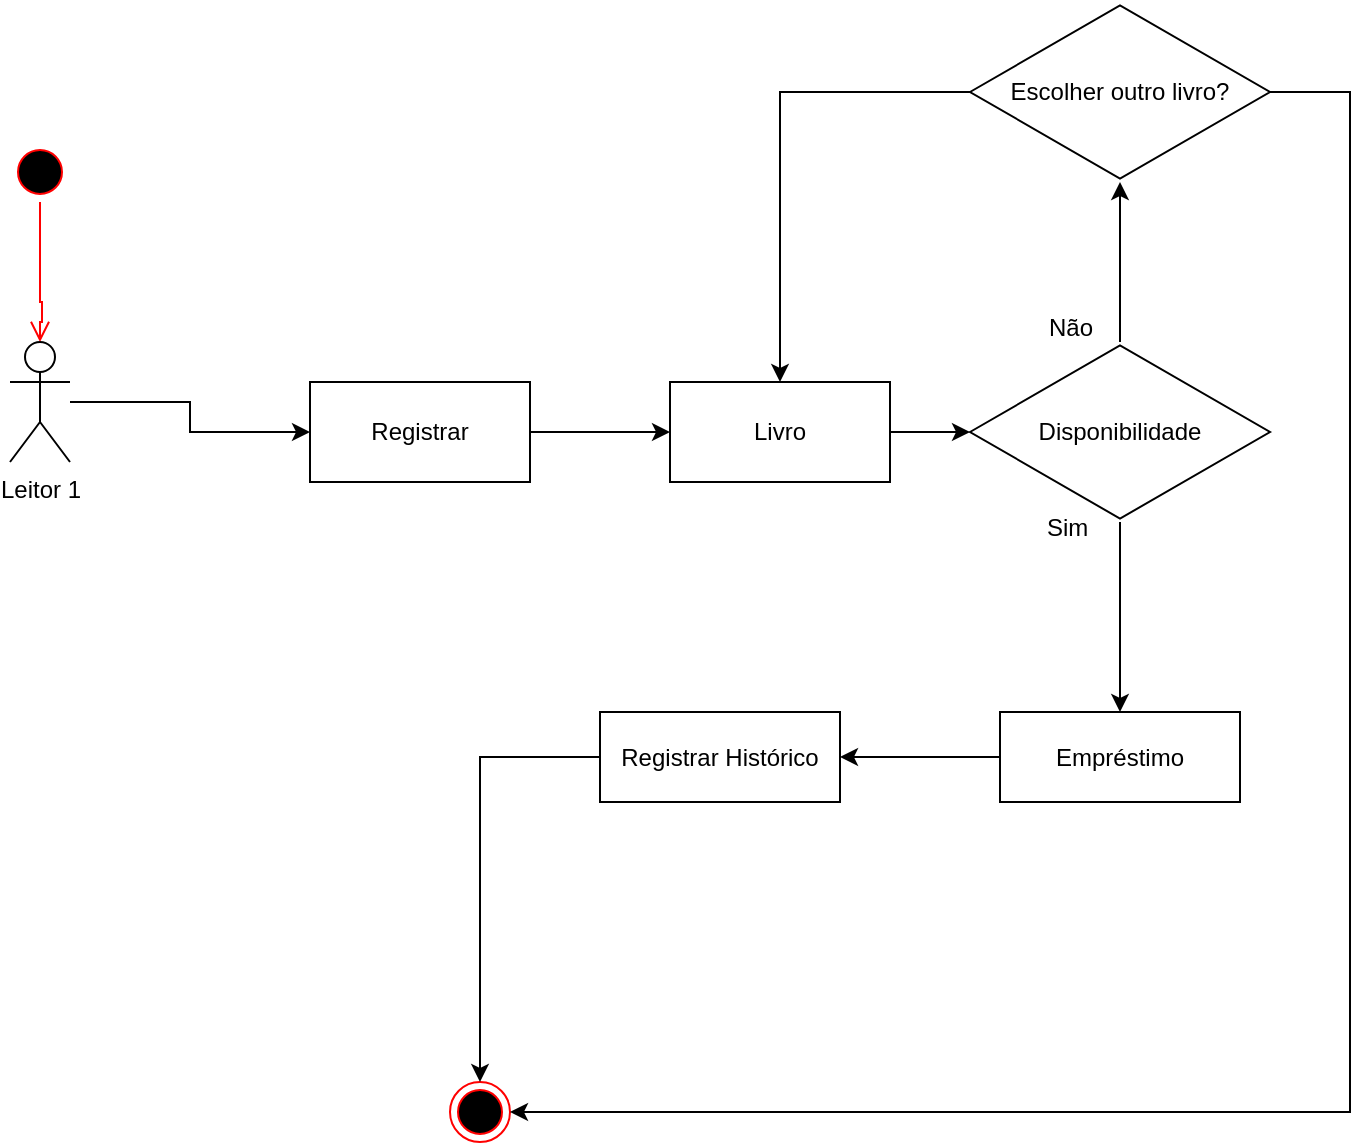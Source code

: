<mxfile version="21.7.4" type="device">
  <diagram name="Página-1" id="RaPB_AurbOYFqP_cAzEh">
    <mxGraphModel dx="1257" dy="671" grid="1" gridSize="10" guides="1" tooltips="1" connect="1" arrows="1" fold="1" page="1" pageScale="1" pageWidth="827" pageHeight="1169" math="0" shadow="0">
      <root>
        <mxCell id="0" />
        <mxCell id="1" parent="0" />
        <mxCell id="djS_rhRK-3LacVfo9kvr-1" value="" style="ellipse;html=1;shape=endState;fillColor=#000000;strokeColor=#ff0000;" vertex="1" parent="1">
          <mxGeometry x="360" y="560" width="30" height="30" as="geometry" />
        </mxCell>
        <mxCell id="djS_rhRK-3LacVfo9kvr-2" value="" style="ellipse;html=1;shape=startState;fillColor=#000000;strokeColor=#ff0000;" vertex="1" parent="1">
          <mxGeometry x="140" y="90" width="30" height="30" as="geometry" />
        </mxCell>
        <mxCell id="djS_rhRK-3LacVfo9kvr-3" value="" style="edgeStyle=orthogonalEdgeStyle;html=1;verticalAlign=bottom;endArrow=open;endSize=8;strokeColor=#ff0000;rounded=0;entryX=0.5;entryY=0;entryDx=0;entryDy=0;entryPerimeter=0;" edge="1" source="djS_rhRK-3LacVfo9kvr-2" parent="1" target="djS_rhRK-3LacVfo9kvr-4">
          <mxGeometry relative="1" as="geometry">
            <mxPoint x="140" y="180" as="targetPoint" />
            <Array as="points">
              <mxPoint x="155" y="170" />
              <mxPoint x="156" y="170" />
              <mxPoint x="156" y="180" />
              <mxPoint x="155" y="180" />
            </Array>
          </mxGeometry>
        </mxCell>
        <mxCell id="djS_rhRK-3LacVfo9kvr-6" style="edgeStyle=orthogonalEdgeStyle;rounded=0;orthogonalLoop=1;jettySize=auto;html=1;entryX=0;entryY=0.5;entryDx=0;entryDy=0;" edge="1" parent="1" source="djS_rhRK-3LacVfo9kvr-4" target="djS_rhRK-3LacVfo9kvr-11">
          <mxGeometry relative="1" as="geometry">
            <mxPoint x="277.05" y="235" as="targetPoint" />
          </mxGeometry>
        </mxCell>
        <mxCell id="djS_rhRK-3LacVfo9kvr-4" value="Leitor 1&lt;br&gt;" style="shape=umlActor;verticalLabelPosition=bottom;verticalAlign=top;html=1;" vertex="1" parent="1">
          <mxGeometry x="140" y="190" width="30" height="60" as="geometry" />
        </mxCell>
        <mxCell id="djS_rhRK-3LacVfo9kvr-15" value="" style="edgeStyle=orthogonalEdgeStyle;rounded=0;orthogonalLoop=1;jettySize=auto;html=1;" edge="1" parent="1" source="djS_rhRK-3LacVfo9kvr-9" target="djS_rhRK-3LacVfo9kvr-14">
          <mxGeometry relative="1" as="geometry" />
        </mxCell>
        <mxCell id="djS_rhRK-3LacVfo9kvr-19" value="" style="edgeStyle=orthogonalEdgeStyle;rounded=0;orthogonalLoop=1;jettySize=auto;html=1;" edge="1" parent="1" source="djS_rhRK-3LacVfo9kvr-9" target="djS_rhRK-3LacVfo9kvr-18">
          <mxGeometry relative="1" as="geometry" />
        </mxCell>
        <mxCell id="djS_rhRK-3LacVfo9kvr-9" value="Disponibilidade" style="html=1;whiteSpace=wrap;aspect=fixed;shape=isoRectangle;" vertex="1" parent="1">
          <mxGeometry x="620" y="190" width="150" height="90" as="geometry" />
        </mxCell>
        <mxCell id="djS_rhRK-3LacVfo9kvr-13" style="edgeStyle=orthogonalEdgeStyle;rounded=0;orthogonalLoop=1;jettySize=auto;html=1;exitX=1;exitY=0.5;exitDx=0;exitDy=0;" edge="1" parent="1" source="djS_rhRK-3LacVfo9kvr-10" target="djS_rhRK-3LacVfo9kvr-9">
          <mxGeometry relative="1" as="geometry" />
        </mxCell>
        <mxCell id="djS_rhRK-3LacVfo9kvr-10" value="Livro" style="html=1;whiteSpace=wrap;" vertex="1" parent="1">
          <mxGeometry x="470" y="210" width="110" height="50" as="geometry" />
        </mxCell>
        <mxCell id="djS_rhRK-3LacVfo9kvr-12" style="edgeStyle=orthogonalEdgeStyle;rounded=0;orthogonalLoop=1;jettySize=auto;html=1;entryX=0;entryY=0.5;entryDx=0;entryDy=0;" edge="1" parent="1" source="djS_rhRK-3LacVfo9kvr-11" target="djS_rhRK-3LacVfo9kvr-10">
          <mxGeometry relative="1" as="geometry" />
        </mxCell>
        <mxCell id="djS_rhRK-3LacVfo9kvr-11" value="Registrar" style="html=1;whiteSpace=wrap;" vertex="1" parent="1">
          <mxGeometry x="290" y="210" width="110" height="50" as="geometry" />
        </mxCell>
        <mxCell id="djS_rhRK-3LacVfo9kvr-24" value="" style="edgeStyle=orthogonalEdgeStyle;rounded=0;orthogonalLoop=1;jettySize=auto;html=1;" edge="1" parent="1" source="djS_rhRK-3LacVfo9kvr-14" target="djS_rhRK-3LacVfo9kvr-23">
          <mxGeometry relative="1" as="geometry" />
        </mxCell>
        <mxCell id="djS_rhRK-3LacVfo9kvr-14" value="Empréstimo" style="whiteSpace=wrap;html=1;" vertex="1" parent="1">
          <mxGeometry x="635" y="375" width="120" height="45" as="geometry" />
        </mxCell>
        <mxCell id="djS_rhRK-3LacVfo9kvr-21" style="edgeStyle=orthogonalEdgeStyle;rounded=0;orthogonalLoop=1;jettySize=auto;html=1;entryX=0.5;entryY=0;entryDx=0;entryDy=0;" edge="1" parent="1" source="djS_rhRK-3LacVfo9kvr-18" target="djS_rhRK-3LacVfo9kvr-10">
          <mxGeometry relative="1" as="geometry" />
        </mxCell>
        <mxCell id="djS_rhRK-3LacVfo9kvr-22" style="edgeStyle=orthogonalEdgeStyle;rounded=0;orthogonalLoop=1;jettySize=auto;html=1;entryX=1;entryY=0.5;entryDx=0;entryDy=0;" edge="1" parent="1" source="djS_rhRK-3LacVfo9kvr-18" target="djS_rhRK-3LacVfo9kvr-1">
          <mxGeometry relative="1" as="geometry">
            <Array as="points">
              <mxPoint x="810" y="65" />
              <mxPoint x="810" y="575" />
            </Array>
          </mxGeometry>
        </mxCell>
        <mxCell id="djS_rhRK-3LacVfo9kvr-18" value="Escolher outro livro?" style="html=1;whiteSpace=wrap;aspect=fixed;shape=isoRectangle;" vertex="1" parent="1">
          <mxGeometry x="620" y="20" width="150" height="90" as="geometry" />
        </mxCell>
        <mxCell id="djS_rhRK-3LacVfo9kvr-25" style="edgeStyle=orthogonalEdgeStyle;rounded=0;orthogonalLoop=1;jettySize=auto;html=1;entryX=0.5;entryY=0;entryDx=0;entryDy=0;" edge="1" parent="1" source="djS_rhRK-3LacVfo9kvr-23" target="djS_rhRK-3LacVfo9kvr-1">
          <mxGeometry relative="1" as="geometry" />
        </mxCell>
        <mxCell id="djS_rhRK-3LacVfo9kvr-23" value="Registrar Histórico" style="whiteSpace=wrap;html=1;" vertex="1" parent="1">
          <mxGeometry x="435" y="375" width="120" height="45" as="geometry" />
        </mxCell>
        <mxCell id="djS_rhRK-3LacVfo9kvr-26" value="Não" style="text;html=1;align=center;verticalAlign=middle;resizable=0;points=[];autosize=1;strokeColor=none;fillColor=none;" vertex="1" parent="1">
          <mxGeometry x="645" y="168" width="50" height="30" as="geometry" />
        </mxCell>
        <mxCell id="djS_rhRK-3LacVfo9kvr-27" value="Sim&amp;nbsp;&lt;br&gt;" style="text;html=1;align=center;verticalAlign=middle;resizable=0;points=[];autosize=1;strokeColor=none;fillColor=none;" vertex="1" parent="1">
          <mxGeometry x="645" y="268" width="50" height="30" as="geometry" />
        </mxCell>
      </root>
    </mxGraphModel>
  </diagram>
</mxfile>
